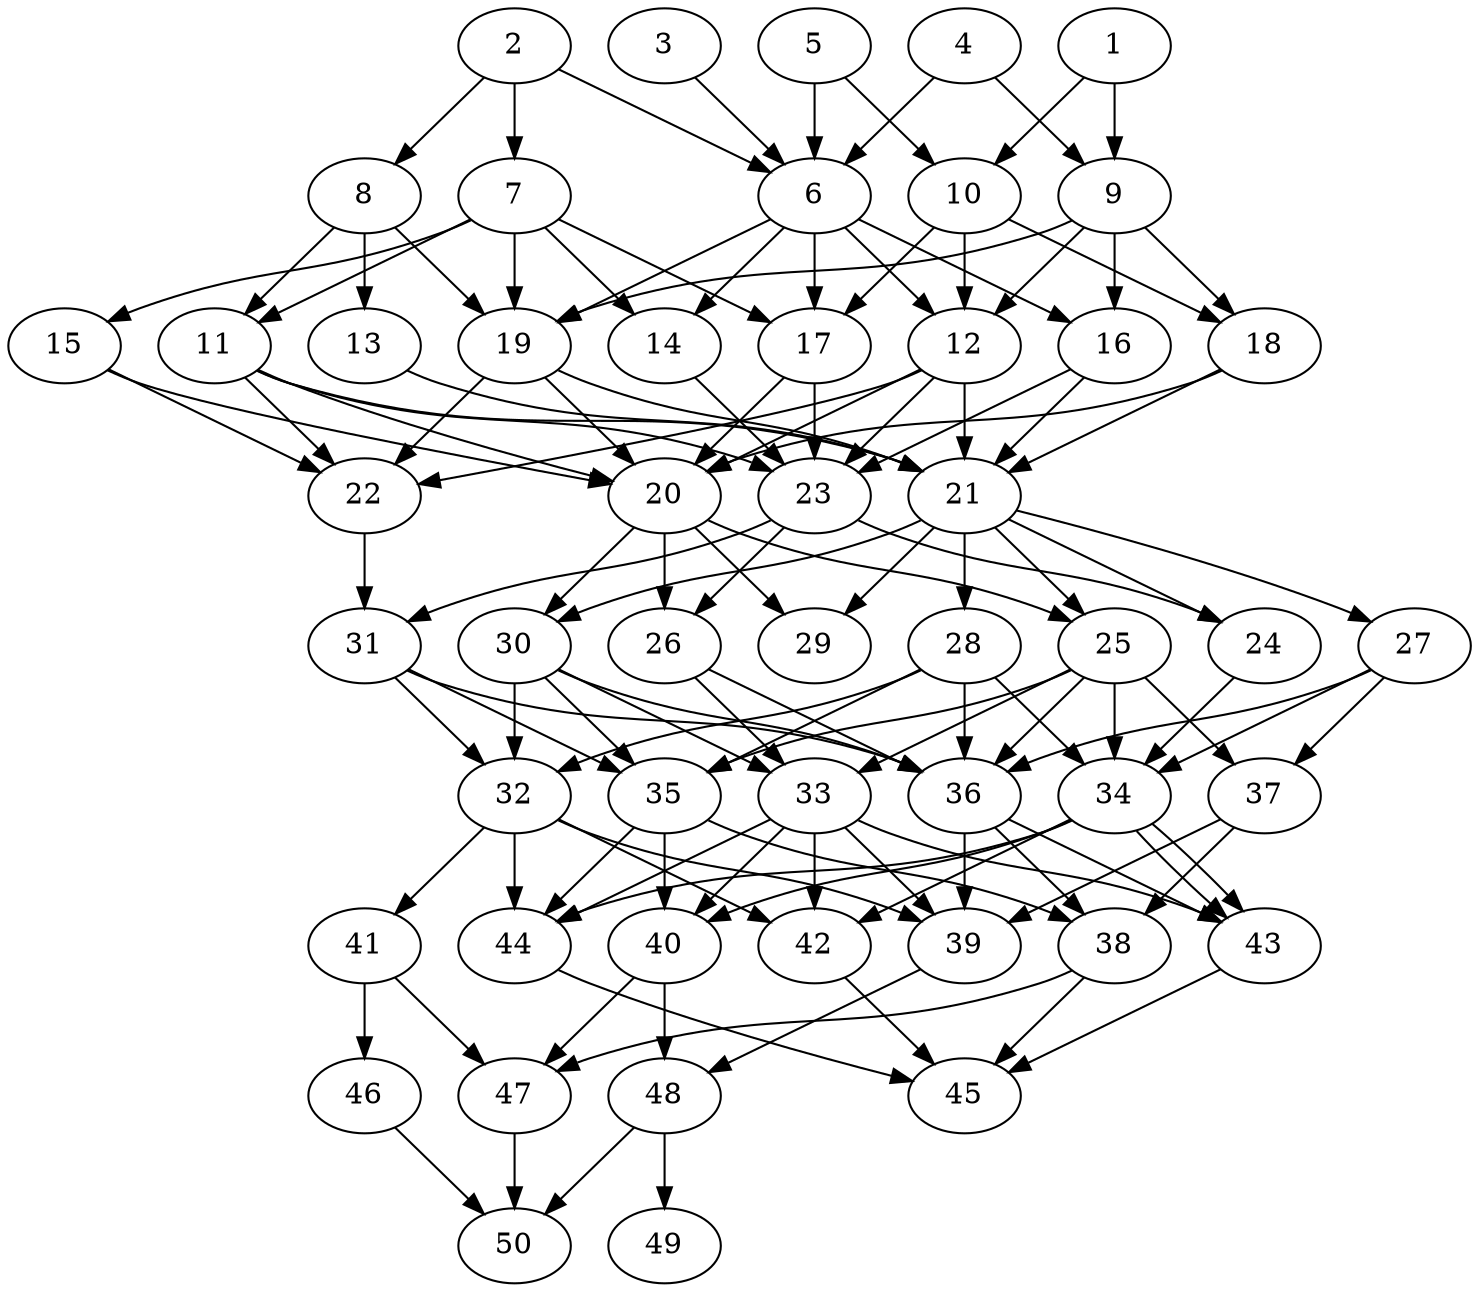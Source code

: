 // DAG automatically generated by daggen at Tue Aug  6 16:32:29 2019
// ./daggen --dot -n 50 --ccr 0.5 --fat 0.5 --regular 0.5 --density 0.7 --mindata 5242880 --maxdata 52428800 
digraph G {
  1 [size="21409792", alpha="0.06", expect_size="10704896"] 
  1 -> 9 [size ="10704896"]
  1 -> 10 [size ="10704896"]
  2 [size="14139392", alpha="0.11", expect_size="7069696"] 
  2 -> 6 [size ="7069696"]
  2 -> 7 [size ="7069696"]
  2 -> 8 [size ="7069696"]
  3 [size="99055616", alpha="0.16", expect_size="49527808"] 
  3 -> 6 [size ="49527808"]
  4 [size="25942016", alpha="0.00", expect_size="12971008"] 
  4 -> 6 [size ="12971008"]
  4 -> 9 [size ="12971008"]
  5 [size="38375424", alpha="0.10", expect_size="19187712"] 
  5 -> 6 [size ="19187712"]
  5 -> 10 [size ="19187712"]
  6 [size="40054784", alpha="0.16", expect_size="20027392"] 
  6 -> 12 [size ="20027392"]
  6 -> 14 [size ="20027392"]
  6 -> 16 [size ="20027392"]
  6 -> 17 [size ="20027392"]
  6 -> 19 [size ="20027392"]
  7 [size="39206912", alpha="0.09", expect_size="19603456"] 
  7 -> 11 [size ="19603456"]
  7 -> 14 [size ="19603456"]
  7 -> 15 [size ="19603456"]
  7 -> 17 [size ="19603456"]
  7 -> 19 [size ="19603456"]
  8 [size="26710016", alpha="0.14", expect_size="13355008"] 
  8 -> 11 [size ="13355008"]
  8 -> 13 [size ="13355008"]
  8 -> 19 [size ="13355008"]
  9 [size="12472320", alpha="0.08", expect_size="6236160"] 
  9 -> 12 [size ="6236160"]
  9 -> 16 [size ="6236160"]
  9 -> 18 [size ="6236160"]
  9 -> 19 [size ="6236160"]
  10 [size="48621568", alpha="0.10", expect_size="24310784"] 
  10 -> 12 [size ="24310784"]
  10 -> 17 [size ="24310784"]
  10 -> 18 [size ="24310784"]
  11 [size="50925568", alpha="0.09", expect_size="25462784"] 
  11 -> 20 [size ="25462784"]
  11 -> 21 [size ="25462784"]
  11 -> 22 [size ="25462784"]
  11 -> 23 [size ="25462784"]
  12 [size="77281280", alpha="0.07", expect_size="38640640"] 
  12 -> 20 [size ="38640640"]
  12 -> 21 [size ="38640640"]
  12 -> 22 [size ="38640640"]
  12 -> 23 [size ="38640640"]
  13 [size="36909056", alpha="0.01", expect_size="18454528"] 
  13 -> 21 [size ="18454528"]
  14 [size="19337216", alpha="0.01", expect_size="9668608"] 
  14 -> 23 [size ="9668608"]
  15 [size="19621888", alpha="0.05", expect_size="9810944"] 
  15 -> 20 [size ="9810944"]
  15 -> 22 [size ="9810944"]
  16 [size="67692544", alpha="0.09", expect_size="33846272"] 
  16 -> 21 [size ="33846272"]
  16 -> 23 [size ="33846272"]
  17 [size="50931712", alpha="0.07", expect_size="25465856"] 
  17 -> 20 [size ="25465856"]
  17 -> 23 [size ="25465856"]
  18 [size="94644224", alpha="0.12", expect_size="47322112"] 
  18 -> 20 [size ="47322112"]
  18 -> 21 [size ="47322112"]
  19 [size="66365440", alpha="0.00", expect_size="33182720"] 
  19 -> 20 [size ="33182720"]
  19 -> 21 [size ="33182720"]
  19 -> 22 [size ="33182720"]
  20 [size="10983424", alpha="0.19", expect_size="5491712"] 
  20 -> 25 [size ="5491712"]
  20 -> 26 [size ="5491712"]
  20 -> 29 [size ="5491712"]
  20 -> 30 [size ="5491712"]
  21 [size="59514880", alpha="0.01", expect_size="29757440"] 
  21 -> 24 [size ="29757440"]
  21 -> 25 [size ="29757440"]
  21 -> 27 [size ="29757440"]
  21 -> 28 [size ="29757440"]
  21 -> 29 [size ="29757440"]
  21 -> 30 [size ="29757440"]
  22 [size="101523456", alpha="0.03", expect_size="50761728"] 
  22 -> 31 [size ="50761728"]
  23 [size="40706048", alpha="0.04", expect_size="20353024"] 
  23 -> 24 [size ="20353024"]
  23 -> 26 [size ="20353024"]
  23 -> 31 [size ="20353024"]
  24 [size="46837760", alpha="0.08", expect_size="23418880"] 
  24 -> 34 [size ="23418880"]
  25 [size="52322304", alpha="0.18", expect_size="26161152"] 
  25 -> 33 [size ="26161152"]
  25 -> 34 [size ="26161152"]
  25 -> 35 [size ="26161152"]
  25 -> 36 [size ="26161152"]
  25 -> 37 [size ="26161152"]
  26 [size="76603392", alpha="0.15", expect_size="38301696"] 
  26 -> 33 [size ="38301696"]
  26 -> 36 [size ="38301696"]
  27 [size="24852480", alpha="0.17", expect_size="12426240"] 
  27 -> 34 [size ="12426240"]
  27 -> 36 [size ="12426240"]
  27 -> 37 [size ="12426240"]
  28 [size="59832320", alpha="0.03", expect_size="29916160"] 
  28 -> 32 [size ="29916160"]
  28 -> 34 [size ="29916160"]
  28 -> 35 [size ="29916160"]
  28 -> 36 [size ="29916160"]
  29 [size="22996992", alpha="0.10", expect_size="11498496"] 
  30 [size="24307712", alpha="0.04", expect_size="12153856"] 
  30 -> 32 [size ="12153856"]
  30 -> 33 [size ="12153856"]
  30 -> 35 [size ="12153856"]
  30 -> 36 [size ="12153856"]
  31 [size="21383168", alpha="0.07", expect_size="10691584"] 
  31 -> 32 [size ="10691584"]
  31 -> 35 [size ="10691584"]
  31 -> 36 [size ="10691584"]
  32 [size="25149440", alpha="0.04", expect_size="12574720"] 
  32 -> 39 [size ="12574720"]
  32 -> 41 [size ="12574720"]
  32 -> 42 [size ="12574720"]
  32 -> 44 [size ="12574720"]
  33 [size="39260160", alpha="0.07", expect_size="19630080"] 
  33 -> 39 [size ="19630080"]
  33 -> 40 [size ="19630080"]
  33 -> 42 [size ="19630080"]
  33 -> 43 [size ="19630080"]
  33 -> 44 [size ="19630080"]
  34 [size="57915392", alpha="0.12", expect_size="28957696"] 
  34 -> 40 [size ="28957696"]
  34 -> 42 [size ="28957696"]
  34 -> 43 [size ="28957696"]
  34 -> 43 [size ="28957696"]
  34 -> 44 [size ="28957696"]
  35 [size="96569344", alpha="0.18", expect_size="48284672"] 
  35 -> 38 [size ="48284672"]
  35 -> 40 [size ="48284672"]
  35 -> 44 [size ="48284672"]
  36 [size="88745984", alpha="0.17", expect_size="44372992"] 
  36 -> 38 [size ="44372992"]
  36 -> 39 [size ="44372992"]
  36 -> 43 [size ="44372992"]
  37 [size="64010240", alpha="0.04", expect_size="32005120"] 
  37 -> 38 [size ="32005120"]
  37 -> 39 [size ="32005120"]
  38 [size="51087360", alpha="0.09", expect_size="25543680"] 
  38 -> 45 [size ="25543680"]
  38 -> 47 [size ="25543680"]
  39 [size="66199552", alpha="0.06", expect_size="33099776"] 
  39 -> 48 [size ="33099776"]
  40 [size="16965632", alpha="0.03", expect_size="8482816"] 
  40 -> 47 [size ="8482816"]
  40 -> 48 [size ="8482816"]
  41 [size="35893248", alpha="0.11", expect_size="17946624"] 
  41 -> 46 [size ="17946624"]
  41 -> 47 [size ="17946624"]
  42 [size="69052416", alpha="0.18", expect_size="34526208"] 
  42 -> 45 [size ="34526208"]
  43 [size="88868864", alpha="0.11", expect_size="44434432"] 
  43 -> 45 [size ="44434432"]
  44 [size="27394048", alpha="0.12", expect_size="13697024"] 
  44 -> 45 [size ="13697024"]
  45 [size="82225152", alpha="0.01", expect_size="41112576"] 
  46 [size="73754624", alpha="0.05", expect_size="36877312"] 
  46 -> 50 [size ="36877312"]
  47 [size="59191296", alpha="0.12", expect_size="29595648"] 
  47 -> 50 [size ="29595648"]
  48 [size="78981120", alpha="0.09", expect_size="39490560"] 
  48 -> 49 [size ="39490560"]
  48 -> 50 [size ="39490560"]
  49 [size="28538880", alpha="0.09", expect_size="14269440"] 
  50 [size="58118144", alpha="0.12", expect_size="29059072"] 
}
